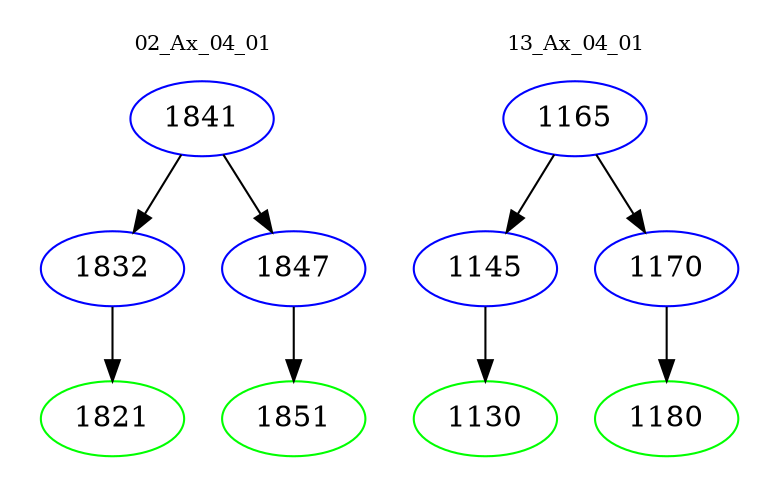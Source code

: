 digraph{
subgraph cluster_0 {
color = white
label = "02_Ax_04_01";
fontsize=10;
T0_1841 [label="1841", color="blue"]
T0_1841 -> T0_1832 [color="black"]
T0_1832 [label="1832", color="blue"]
T0_1832 -> T0_1821 [color="black"]
T0_1821 [label="1821", color="green"]
T0_1841 -> T0_1847 [color="black"]
T0_1847 [label="1847", color="blue"]
T0_1847 -> T0_1851 [color="black"]
T0_1851 [label="1851", color="green"]
}
subgraph cluster_1 {
color = white
label = "13_Ax_04_01";
fontsize=10;
T1_1165 [label="1165", color="blue"]
T1_1165 -> T1_1145 [color="black"]
T1_1145 [label="1145", color="blue"]
T1_1145 -> T1_1130 [color="black"]
T1_1130 [label="1130", color="green"]
T1_1165 -> T1_1170 [color="black"]
T1_1170 [label="1170", color="blue"]
T1_1170 -> T1_1180 [color="black"]
T1_1180 [label="1180", color="green"]
}
}
